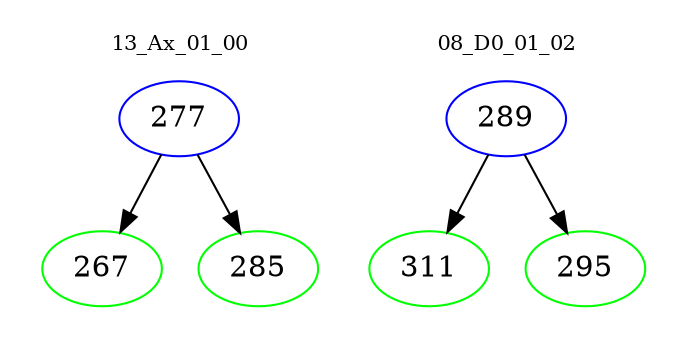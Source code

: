 digraph{
subgraph cluster_0 {
color = white
label = "13_Ax_01_00";
fontsize=10;
T0_277 [label="277", color="blue"]
T0_277 -> T0_267 [color="black"]
T0_267 [label="267", color="green"]
T0_277 -> T0_285 [color="black"]
T0_285 [label="285", color="green"]
}
subgraph cluster_1 {
color = white
label = "08_D0_01_02";
fontsize=10;
T1_289 [label="289", color="blue"]
T1_289 -> T1_311 [color="black"]
T1_311 [label="311", color="green"]
T1_289 -> T1_295 [color="black"]
T1_295 [label="295", color="green"]
}
}
